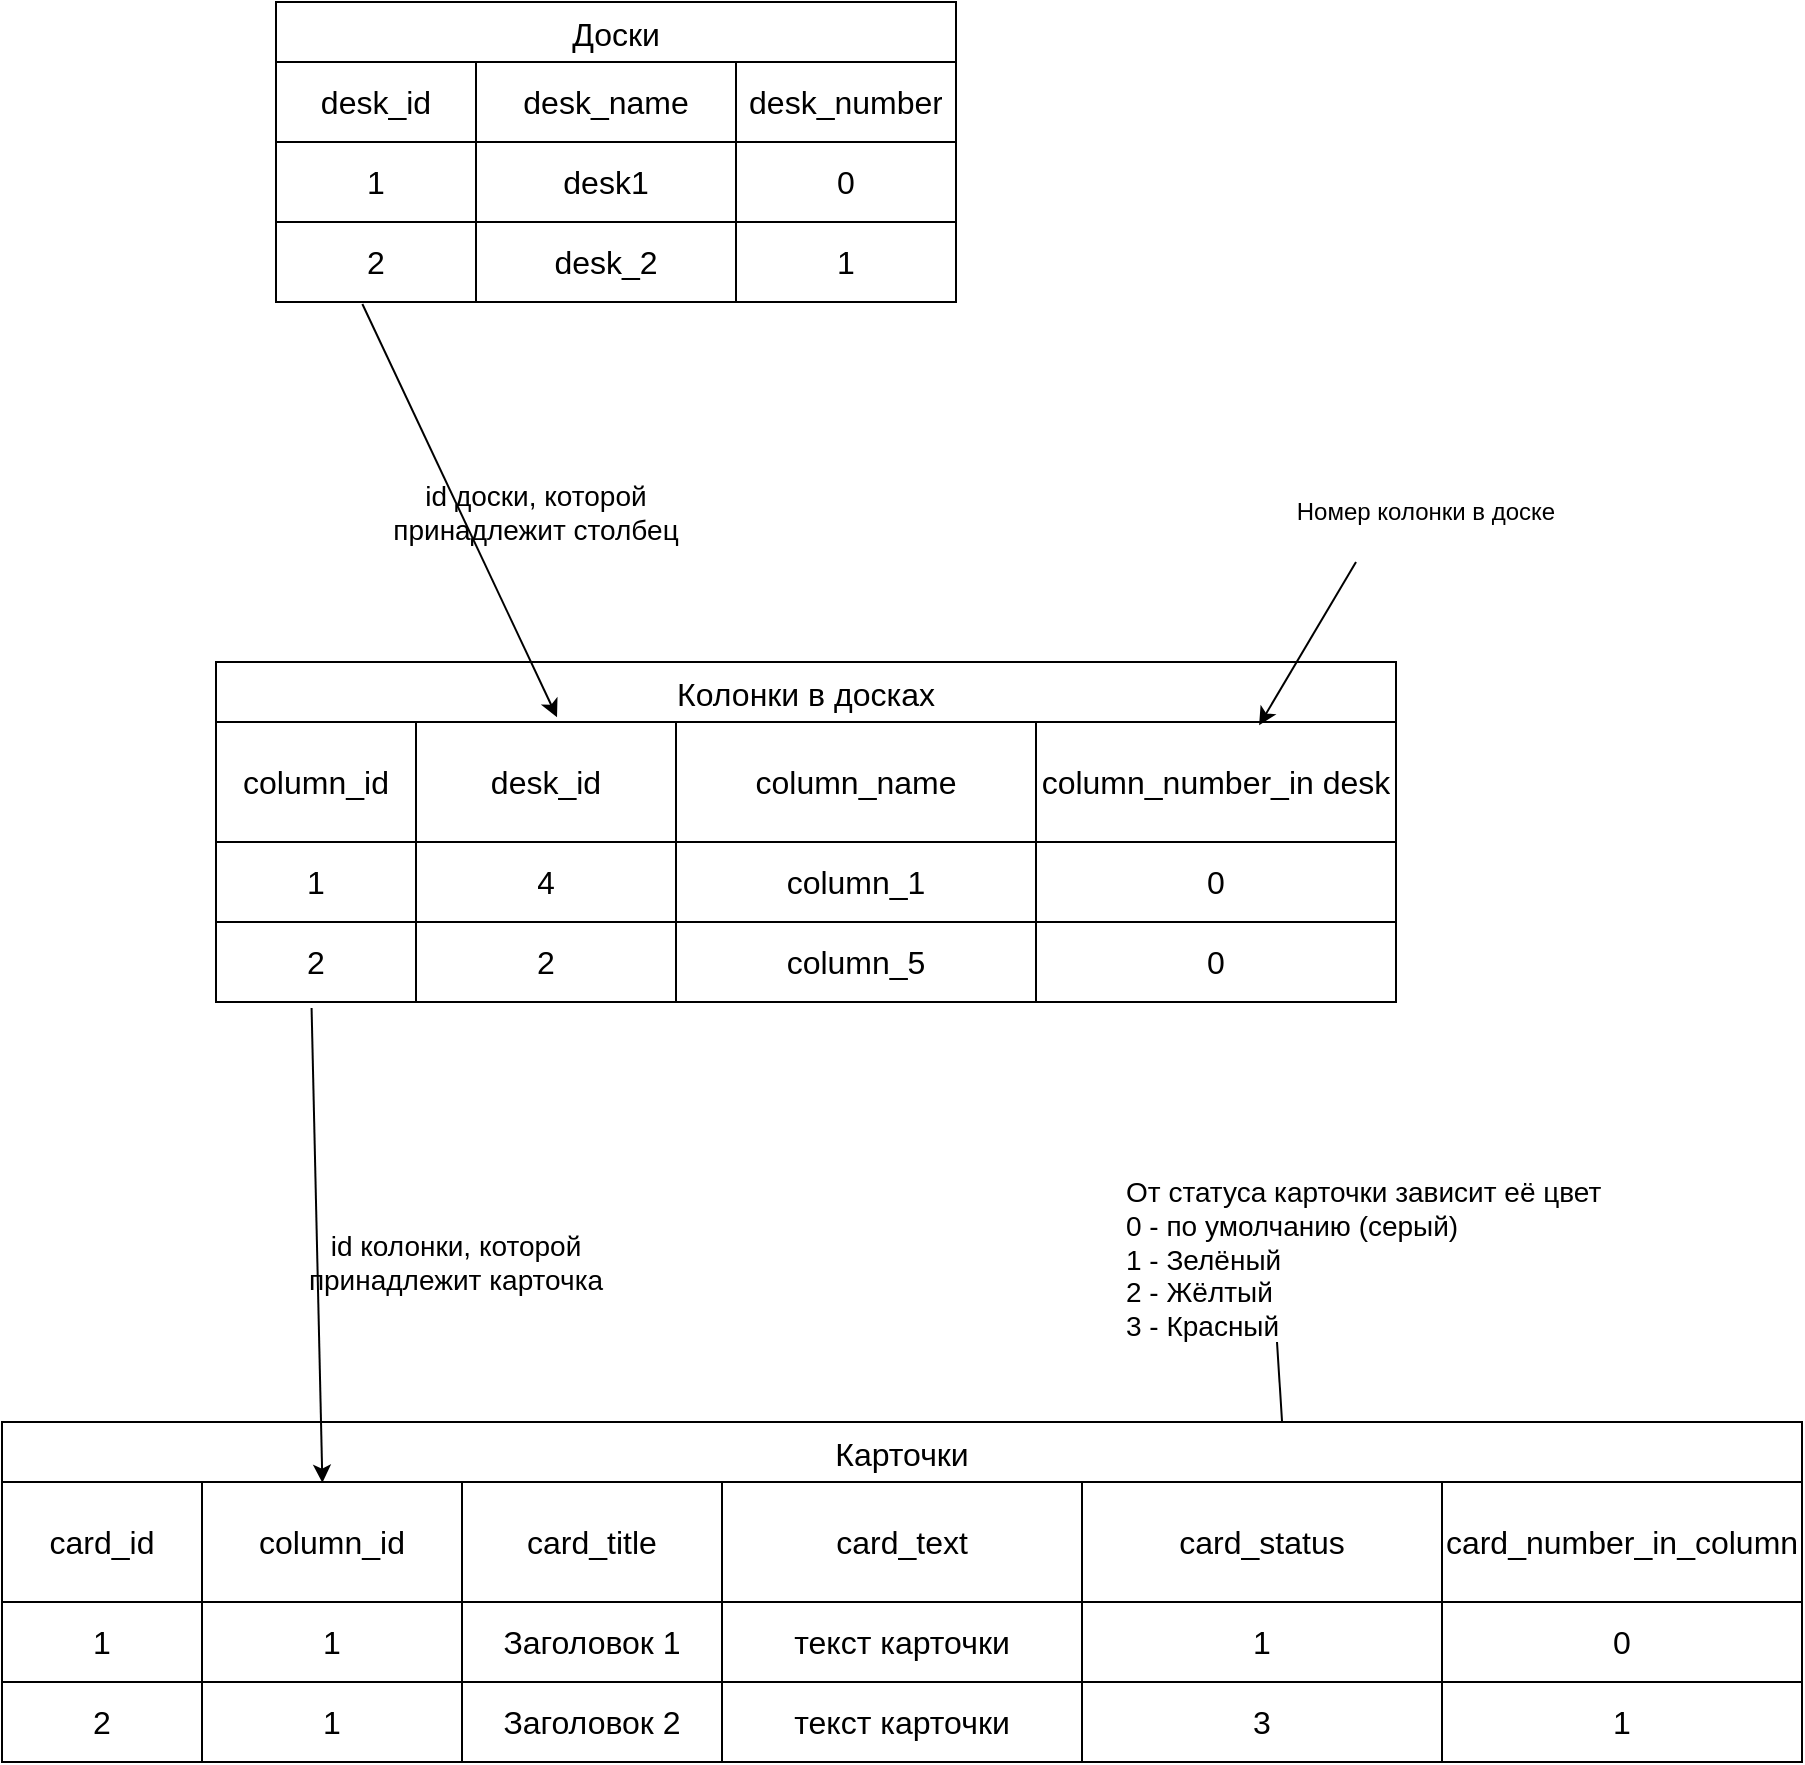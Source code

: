 <mxfile version="22.0.4" type="device" pages="4">
  <diagram id="qQT3CiaciKwYiMeH4Een" name="БД">
    <mxGraphModel dx="2258" dy="787" grid="1" gridSize="10" guides="1" tooltips="1" connect="1" arrows="1" fold="1" page="1" pageScale="1" pageWidth="827" pageHeight="1169" math="0" shadow="0">
      <root>
        <mxCell id="0" />
        <mxCell id="1" parent="0" />
        <mxCell id="xolFjbOTE0ueHD5d9xHR-1" value="Доски" style="shape=table;startSize=30;container=1;collapsible=0;childLayout=tableLayout;strokeColor=default;fontSize=16;" parent="1" vertex="1">
          <mxGeometry x="100" y="290" width="340" height="150" as="geometry" />
        </mxCell>
        <mxCell id="xolFjbOTE0ueHD5d9xHR-2" value="" style="shape=tableRow;horizontal=0;startSize=0;swimlaneHead=0;swimlaneBody=0;strokeColor=inherit;top=0;left=0;bottom=0;right=0;collapsible=0;dropTarget=0;fillColor=none;points=[[0,0.5],[1,0.5]];portConstraint=eastwest;fontSize=16;" parent="xolFjbOTE0ueHD5d9xHR-1" vertex="1">
          <mxGeometry y="30" width="340" height="40" as="geometry" />
        </mxCell>
        <mxCell id="xolFjbOTE0ueHD5d9xHR-3" value="desk_id" style="shape=partialRectangle;html=1;whiteSpace=wrap;connectable=0;strokeColor=inherit;overflow=hidden;fillColor=none;top=0;left=0;bottom=0;right=0;pointerEvents=1;fontSize=16;" parent="xolFjbOTE0ueHD5d9xHR-2" vertex="1">
          <mxGeometry width="100" height="40" as="geometry">
            <mxRectangle width="100" height="40" as="alternateBounds" />
          </mxGeometry>
        </mxCell>
        <mxCell id="xolFjbOTE0ueHD5d9xHR-4" value="desk_name" style="shape=partialRectangle;html=1;whiteSpace=wrap;connectable=0;strokeColor=inherit;overflow=hidden;fillColor=none;top=0;left=0;bottom=0;right=0;pointerEvents=1;fontSize=16;" parent="xolFjbOTE0ueHD5d9xHR-2" vertex="1">
          <mxGeometry x="100" width="130" height="40" as="geometry">
            <mxRectangle width="130" height="40" as="alternateBounds" />
          </mxGeometry>
        </mxCell>
        <mxCell id="xolFjbOTE0ueHD5d9xHR-5" value="desk_number" style="shape=partialRectangle;html=1;whiteSpace=wrap;connectable=0;strokeColor=inherit;overflow=hidden;fillColor=none;top=0;left=0;bottom=0;right=0;pointerEvents=1;fontSize=16;" parent="xolFjbOTE0ueHD5d9xHR-2" vertex="1">
          <mxGeometry x="230" width="110" height="40" as="geometry">
            <mxRectangle width="110" height="40" as="alternateBounds" />
          </mxGeometry>
        </mxCell>
        <mxCell id="xolFjbOTE0ueHD5d9xHR-6" value="" style="shape=tableRow;horizontal=0;startSize=0;swimlaneHead=0;swimlaneBody=0;strokeColor=inherit;top=0;left=0;bottom=0;right=0;collapsible=0;dropTarget=0;fillColor=none;points=[[0,0.5],[1,0.5]];portConstraint=eastwest;fontSize=16;" parent="xolFjbOTE0ueHD5d9xHR-1" vertex="1">
          <mxGeometry y="70" width="340" height="40" as="geometry" />
        </mxCell>
        <mxCell id="xolFjbOTE0ueHD5d9xHR-7" value="1" style="shape=partialRectangle;html=1;whiteSpace=wrap;connectable=0;strokeColor=inherit;overflow=hidden;fillColor=none;top=0;left=0;bottom=0;right=0;pointerEvents=1;fontSize=16;" parent="xolFjbOTE0ueHD5d9xHR-6" vertex="1">
          <mxGeometry width="100" height="40" as="geometry">
            <mxRectangle width="100" height="40" as="alternateBounds" />
          </mxGeometry>
        </mxCell>
        <mxCell id="xolFjbOTE0ueHD5d9xHR-8" value="desk1" style="shape=partialRectangle;html=1;whiteSpace=wrap;connectable=0;strokeColor=inherit;overflow=hidden;fillColor=none;top=0;left=0;bottom=0;right=0;pointerEvents=1;fontSize=16;" parent="xolFjbOTE0ueHD5d9xHR-6" vertex="1">
          <mxGeometry x="100" width="130" height="40" as="geometry">
            <mxRectangle width="130" height="40" as="alternateBounds" />
          </mxGeometry>
        </mxCell>
        <mxCell id="xolFjbOTE0ueHD5d9xHR-9" value="0" style="shape=partialRectangle;html=1;whiteSpace=wrap;connectable=0;strokeColor=inherit;overflow=hidden;fillColor=none;top=0;left=0;bottom=0;right=0;pointerEvents=1;fontSize=16;" parent="xolFjbOTE0ueHD5d9xHR-6" vertex="1">
          <mxGeometry x="230" width="110" height="40" as="geometry">
            <mxRectangle width="110" height="40" as="alternateBounds" />
          </mxGeometry>
        </mxCell>
        <mxCell id="xolFjbOTE0ueHD5d9xHR-10" value="" style="shape=tableRow;horizontal=0;startSize=0;swimlaneHead=0;swimlaneBody=0;strokeColor=inherit;top=0;left=0;bottom=0;right=0;collapsible=0;dropTarget=0;fillColor=none;points=[[0,0.5],[1,0.5]];portConstraint=eastwest;fontSize=16;" parent="xolFjbOTE0ueHD5d9xHR-1" vertex="1">
          <mxGeometry y="110" width="340" height="40" as="geometry" />
        </mxCell>
        <mxCell id="xolFjbOTE0ueHD5d9xHR-11" value="2" style="shape=partialRectangle;html=1;whiteSpace=wrap;connectable=0;strokeColor=inherit;overflow=hidden;fillColor=none;top=0;left=0;bottom=0;right=0;pointerEvents=1;fontSize=16;" parent="xolFjbOTE0ueHD5d9xHR-10" vertex="1">
          <mxGeometry width="100" height="40" as="geometry">
            <mxRectangle width="100" height="40" as="alternateBounds" />
          </mxGeometry>
        </mxCell>
        <mxCell id="xolFjbOTE0ueHD5d9xHR-12" value="desk_2" style="shape=partialRectangle;html=1;whiteSpace=wrap;connectable=0;strokeColor=inherit;overflow=hidden;fillColor=none;top=0;left=0;bottom=0;right=0;pointerEvents=1;fontSize=16;" parent="xolFjbOTE0ueHD5d9xHR-10" vertex="1">
          <mxGeometry x="100" width="130" height="40" as="geometry">
            <mxRectangle width="130" height="40" as="alternateBounds" />
          </mxGeometry>
        </mxCell>
        <mxCell id="xolFjbOTE0ueHD5d9xHR-13" value="1" style="shape=partialRectangle;html=1;whiteSpace=wrap;connectable=0;strokeColor=inherit;overflow=hidden;fillColor=none;top=0;left=0;bottom=0;right=0;pointerEvents=1;fontSize=16;" parent="xolFjbOTE0ueHD5d9xHR-10" vertex="1">
          <mxGeometry x="230" width="110" height="40" as="geometry">
            <mxRectangle width="110" height="40" as="alternateBounds" />
          </mxGeometry>
        </mxCell>
        <mxCell id="GIW9BwxVYmhCBeV7tSWF-1" value="Колонки в досках" style="shape=table;startSize=30;container=1;collapsible=0;childLayout=tableLayout;strokeColor=default;fontSize=16;" parent="1" vertex="1">
          <mxGeometry x="70" y="620" width="590.0" height="170.0" as="geometry" />
        </mxCell>
        <mxCell id="GIW9BwxVYmhCBeV7tSWF-2" value="" style="shape=tableRow;horizontal=0;startSize=0;swimlaneHead=0;swimlaneBody=0;strokeColor=inherit;top=0;left=0;bottom=0;right=0;collapsible=0;dropTarget=0;fillColor=none;points=[[0,0.5],[1,0.5]];portConstraint=eastwest;fontSize=16;" parent="GIW9BwxVYmhCBeV7tSWF-1" vertex="1">
          <mxGeometry y="30" width="590.0" height="60" as="geometry" />
        </mxCell>
        <mxCell id="GIW9BwxVYmhCBeV7tSWF-3" value="column_id" style="shape=partialRectangle;html=1;whiteSpace=wrap;connectable=0;strokeColor=inherit;overflow=hidden;fillColor=none;top=0;left=0;bottom=0;right=0;pointerEvents=1;fontSize=16;" parent="GIW9BwxVYmhCBeV7tSWF-2" vertex="1">
          <mxGeometry width="100" height="60" as="geometry">
            <mxRectangle width="100" height="60" as="alternateBounds" />
          </mxGeometry>
        </mxCell>
        <mxCell id="GIW9BwxVYmhCBeV7tSWF-4" value="desk_id" style="shape=partialRectangle;html=1;whiteSpace=wrap;connectable=0;strokeColor=inherit;overflow=hidden;fillColor=none;top=0;left=0;bottom=0;right=0;pointerEvents=1;fontSize=16;" parent="GIW9BwxVYmhCBeV7tSWF-2" vertex="1">
          <mxGeometry x="100" width="130" height="60" as="geometry">
            <mxRectangle width="130" height="60" as="alternateBounds" />
          </mxGeometry>
        </mxCell>
        <mxCell id="GIW9BwxVYmhCBeV7tSWF-5" value="column_name" style="shape=partialRectangle;html=1;whiteSpace=wrap;connectable=0;strokeColor=inherit;overflow=hidden;fillColor=none;top=0;left=0;bottom=0;right=0;pointerEvents=1;fontSize=16;" parent="GIW9BwxVYmhCBeV7tSWF-2" vertex="1">
          <mxGeometry x="230" width="180" height="60" as="geometry">
            <mxRectangle width="180" height="60" as="alternateBounds" />
          </mxGeometry>
        </mxCell>
        <mxCell id="GIW9BwxVYmhCBeV7tSWF-30" value="column_number_in desk&lt;br&gt;" style="shape=partialRectangle;html=1;whiteSpace=wrap;connectable=0;strokeColor=inherit;overflow=hidden;fillColor=none;top=0;left=0;bottom=0;right=0;pointerEvents=1;fontSize=16;" parent="GIW9BwxVYmhCBeV7tSWF-2" vertex="1">
          <mxGeometry x="410" width="180" height="60" as="geometry">
            <mxRectangle width="180" height="60" as="alternateBounds" />
          </mxGeometry>
        </mxCell>
        <mxCell id="GIW9BwxVYmhCBeV7tSWF-6" value="" style="shape=tableRow;horizontal=0;startSize=0;swimlaneHead=0;swimlaneBody=0;strokeColor=inherit;top=0;left=0;bottom=0;right=0;collapsible=0;dropTarget=0;fillColor=none;points=[[0,0.5],[1,0.5]];portConstraint=eastwest;fontSize=16;" parent="GIW9BwxVYmhCBeV7tSWF-1" vertex="1">
          <mxGeometry y="90" width="590.0" height="40" as="geometry" />
        </mxCell>
        <mxCell id="GIW9BwxVYmhCBeV7tSWF-7" value="1" style="shape=partialRectangle;html=1;whiteSpace=wrap;connectable=0;strokeColor=inherit;overflow=hidden;fillColor=none;top=0;left=0;bottom=0;right=0;pointerEvents=1;fontSize=16;" parent="GIW9BwxVYmhCBeV7tSWF-6" vertex="1">
          <mxGeometry width="100" height="40" as="geometry">
            <mxRectangle width="100" height="40" as="alternateBounds" />
          </mxGeometry>
        </mxCell>
        <mxCell id="GIW9BwxVYmhCBeV7tSWF-8" value="4" style="shape=partialRectangle;html=1;whiteSpace=wrap;connectable=0;strokeColor=inherit;overflow=hidden;fillColor=none;top=0;left=0;bottom=0;right=0;pointerEvents=1;fontSize=16;" parent="GIW9BwxVYmhCBeV7tSWF-6" vertex="1">
          <mxGeometry x="100" width="130" height="40" as="geometry">
            <mxRectangle width="130" height="40" as="alternateBounds" />
          </mxGeometry>
        </mxCell>
        <mxCell id="GIW9BwxVYmhCBeV7tSWF-9" value="column_1" style="shape=partialRectangle;html=1;whiteSpace=wrap;connectable=0;strokeColor=inherit;overflow=hidden;fillColor=none;top=0;left=0;bottom=0;right=0;pointerEvents=1;fontSize=16;" parent="GIW9BwxVYmhCBeV7tSWF-6" vertex="1">
          <mxGeometry x="230" width="180" height="40" as="geometry">
            <mxRectangle width="180" height="40" as="alternateBounds" />
          </mxGeometry>
        </mxCell>
        <mxCell id="GIW9BwxVYmhCBeV7tSWF-31" value="0" style="shape=partialRectangle;html=1;whiteSpace=wrap;connectable=0;strokeColor=inherit;overflow=hidden;fillColor=none;top=0;left=0;bottom=0;right=0;pointerEvents=1;fontSize=16;" parent="GIW9BwxVYmhCBeV7tSWF-6" vertex="1">
          <mxGeometry x="410" width="180" height="40" as="geometry">
            <mxRectangle width="180" height="40" as="alternateBounds" />
          </mxGeometry>
        </mxCell>
        <mxCell id="GIW9BwxVYmhCBeV7tSWF-10" value="" style="shape=tableRow;horizontal=0;startSize=0;swimlaneHead=0;swimlaneBody=0;strokeColor=inherit;top=0;left=0;bottom=0;right=0;collapsible=0;dropTarget=0;fillColor=none;points=[[0,0.5],[1,0.5]];portConstraint=eastwest;fontSize=16;" parent="GIW9BwxVYmhCBeV7tSWF-1" vertex="1">
          <mxGeometry y="130" width="590.0" height="40" as="geometry" />
        </mxCell>
        <mxCell id="GIW9BwxVYmhCBeV7tSWF-11" value="2" style="shape=partialRectangle;html=1;whiteSpace=wrap;connectable=0;strokeColor=inherit;overflow=hidden;fillColor=none;top=0;left=0;bottom=0;right=0;pointerEvents=1;fontSize=16;" parent="GIW9BwxVYmhCBeV7tSWF-10" vertex="1">
          <mxGeometry width="100" height="40" as="geometry">
            <mxRectangle width="100" height="40" as="alternateBounds" />
          </mxGeometry>
        </mxCell>
        <mxCell id="GIW9BwxVYmhCBeV7tSWF-12" value="2" style="shape=partialRectangle;html=1;whiteSpace=wrap;connectable=0;strokeColor=inherit;overflow=hidden;fillColor=none;top=0;left=0;bottom=0;right=0;pointerEvents=1;fontSize=16;" parent="GIW9BwxVYmhCBeV7tSWF-10" vertex="1">
          <mxGeometry x="100" width="130" height="40" as="geometry">
            <mxRectangle width="130" height="40" as="alternateBounds" />
          </mxGeometry>
        </mxCell>
        <mxCell id="GIW9BwxVYmhCBeV7tSWF-13" value="column_5" style="shape=partialRectangle;html=1;whiteSpace=wrap;connectable=0;strokeColor=inherit;overflow=hidden;fillColor=none;top=0;left=0;bottom=0;right=0;pointerEvents=1;fontSize=16;" parent="GIW9BwxVYmhCBeV7tSWF-10" vertex="1">
          <mxGeometry x="230" width="180" height="40" as="geometry">
            <mxRectangle width="180" height="40" as="alternateBounds" />
          </mxGeometry>
        </mxCell>
        <mxCell id="GIW9BwxVYmhCBeV7tSWF-32" value="0" style="shape=partialRectangle;html=1;whiteSpace=wrap;connectable=0;strokeColor=inherit;overflow=hidden;fillColor=none;top=0;left=0;bottom=0;right=0;pointerEvents=1;fontSize=16;" parent="GIW9BwxVYmhCBeV7tSWF-10" vertex="1">
          <mxGeometry x="410" width="180" height="40" as="geometry">
            <mxRectangle width="180" height="40" as="alternateBounds" />
          </mxGeometry>
        </mxCell>
        <mxCell id="GIW9BwxVYmhCBeV7tSWF-14" value="id доски, которой принадлежит столбец" style="text;html=1;strokeColor=none;fillColor=none;align=center;verticalAlign=middle;whiteSpace=wrap;rounded=0;fontSize=14;" parent="1" vertex="1">
          <mxGeometry x="150" y="504.5" width="160" height="80" as="geometry" />
        </mxCell>
        <mxCell id="GIW9BwxVYmhCBeV7tSWF-15" value="" style="endArrow=classic;html=1;rounded=0;entryX=0.289;entryY=-0.039;entryDx=0;entryDy=0;entryPerimeter=0;exitX=0.127;exitY=1.025;exitDx=0;exitDy=0;exitPerimeter=0;" parent="1" source="xolFjbOTE0ueHD5d9xHR-10" target="GIW9BwxVYmhCBeV7tSWF-2" edge="1">
          <mxGeometry width="50" height="50" relative="1" as="geometry">
            <mxPoint x="350" y="550" as="sourcePoint" />
            <mxPoint x="400" y="500" as="targetPoint" />
          </mxGeometry>
        </mxCell>
        <mxCell id="nqXtmgARafZ_snSrgaBg-1" value="" style="endArrow=classic;html=1;rounded=0;entryX=0.884;entryY=0.028;entryDx=0;entryDy=0;entryPerimeter=0;" parent="1" target="GIW9BwxVYmhCBeV7tSWF-2" edge="1">
          <mxGeometry width="50" height="50" relative="1" as="geometry">
            <mxPoint x="640" y="570" as="sourcePoint" />
            <mxPoint x="690" y="520" as="targetPoint" />
          </mxGeometry>
        </mxCell>
        <mxCell id="nqXtmgARafZ_snSrgaBg-2" value="Номер колонки в доске" style="text;html=1;strokeColor=none;fillColor=none;align=center;verticalAlign=middle;whiteSpace=wrap;rounded=0;" parent="1" vertex="1">
          <mxGeometry x="590" y="530" width="170" height="30" as="geometry" />
        </mxCell>
        <mxCell id="4DtvbH22VJhIOe2bg9fZ-40" value="&lt;font style=&quot;font-size: 14px;&quot;&gt;От статуса карточки зависит её цвет&lt;br&gt;0 - по умолчанию (серый)&lt;br&gt;1 - Зелёный&lt;br&gt;2 - Жёлтый&lt;br&gt;3 - Красный&lt;/font&gt;" style="text;html=1;strokeColor=none;fillColor=none;align=left;verticalAlign=top;whiteSpace=wrap;rounded=0;" parent="1" vertex="1">
          <mxGeometry x="523" y="870" width="310" height="90" as="geometry" />
        </mxCell>
        <mxCell id="4DtvbH22VJhIOe2bg9fZ-41" value="" style="endArrow=classic;html=1;rounded=0;entryX=0.713;entryY=-0.061;entryDx=0;entryDy=0;entryPerimeter=0;exitX=0.25;exitY=1;exitDx=0;exitDy=0;" parent="1" source="4DtvbH22VJhIOe2bg9fZ-40" target="4DtvbH22VJhIOe2bg9fZ-2" edge="1">
          <mxGeometry width="50" height="50" relative="1" as="geometry">
            <mxPoint x="919" y="700" as="sourcePoint" />
            <mxPoint x="969" y="650" as="targetPoint" />
          </mxGeometry>
        </mxCell>
        <mxCell id="4DtvbH22VJhIOe2bg9fZ-1" value="Карточки" style="shape=table;startSize=30;container=1;collapsible=0;childLayout=tableLayout;strokeColor=default;fontSize=16;" parent="1" vertex="1">
          <mxGeometry x="-37" y="1000" width="900.0" height="170.0" as="geometry" />
        </mxCell>
        <mxCell id="4DtvbH22VJhIOe2bg9fZ-2" value="" style="shape=tableRow;horizontal=0;startSize=0;swimlaneHead=0;swimlaneBody=0;strokeColor=inherit;top=0;left=0;bottom=0;right=0;collapsible=0;dropTarget=0;fillColor=none;points=[[0,0.5],[1,0.5]];portConstraint=eastwest;fontSize=16;" parent="4DtvbH22VJhIOe2bg9fZ-1" vertex="1">
          <mxGeometry y="30" width="900.0" height="60" as="geometry" />
        </mxCell>
        <mxCell id="4DtvbH22VJhIOe2bg9fZ-3" value="card_id" style="shape=partialRectangle;html=1;whiteSpace=wrap;connectable=0;strokeColor=inherit;overflow=hidden;fillColor=none;top=0;left=0;bottom=0;right=0;pointerEvents=1;fontSize=16;" parent="4DtvbH22VJhIOe2bg9fZ-2" vertex="1">
          <mxGeometry width="100" height="60" as="geometry">
            <mxRectangle width="100" height="60" as="alternateBounds" />
          </mxGeometry>
        </mxCell>
        <mxCell id="4DtvbH22VJhIOe2bg9fZ-47" value="column_id" style="shape=partialRectangle;html=1;whiteSpace=wrap;connectable=0;strokeColor=inherit;overflow=hidden;fillColor=none;top=0;left=0;bottom=0;right=0;pointerEvents=1;fontSize=16;" parent="4DtvbH22VJhIOe2bg9fZ-2" vertex="1">
          <mxGeometry x="100" width="130" height="60" as="geometry">
            <mxRectangle width="130" height="60" as="alternateBounds" />
          </mxGeometry>
        </mxCell>
        <mxCell id="4DtvbH22VJhIOe2bg9fZ-4" value="card_title" style="shape=partialRectangle;html=1;whiteSpace=wrap;connectable=0;strokeColor=inherit;overflow=hidden;fillColor=none;top=0;left=0;bottom=0;right=0;pointerEvents=1;fontSize=16;" parent="4DtvbH22VJhIOe2bg9fZ-2" vertex="1">
          <mxGeometry x="230" width="130" height="60" as="geometry">
            <mxRectangle width="130" height="60" as="alternateBounds" />
          </mxGeometry>
        </mxCell>
        <mxCell id="4DtvbH22VJhIOe2bg9fZ-5" value="card_text" style="shape=partialRectangle;html=1;whiteSpace=wrap;connectable=0;strokeColor=inherit;overflow=hidden;fillColor=none;top=0;left=0;bottom=0;right=0;pointerEvents=1;fontSize=16;" parent="4DtvbH22VJhIOe2bg9fZ-2" vertex="1">
          <mxGeometry x="360" width="180" height="60" as="geometry">
            <mxRectangle width="180" height="60" as="alternateBounds" />
          </mxGeometry>
        </mxCell>
        <mxCell id="4DtvbH22VJhIOe2bg9fZ-50" value="card_status" style="shape=partialRectangle;html=1;whiteSpace=wrap;connectable=0;strokeColor=inherit;overflow=hidden;fillColor=none;top=0;left=0;bottom=0;right=0;pointerEvents=1;fontSize=16;" parent="4DtvbH22VJhIOe2bg9fZ-2" vertex="1">
          <mxGeometry x="540" width="180" height="60" as="geometry">
            <mxRectangle width="180" height="60" as="alternateBounds" />
          </mxGeometry>
        </mxCell>
        <mxCell id="4DtvbH22VJhIOe2bg9fZ-53" value="card_number_in_column" style="shape=partialRectangle;html=1;whiteSpace=wrap;connectable=0;strokeColor=inherit;overflow=hidden;fillColor=none;top=0;left=0;bottom=0;right=0;pointerEvents=1;fontSize=16;" parent="4DtvbH22VJhIOe2bg9fZ-2" vertex="1">
          <mxGeometry x="720" width="180" height="60" as="geometry">
            <mxRectangle width="180" height="60" as="alternateBounds" />
          </mxGeometry>
        </mxCell>
        <mxCell id="4DtvbH22VJhIOe2bg9fZ-6" value="" style="shape=tableRow;horizontal=0;startSize=0;swimlaneHead=0;swimlaneBody=0;strokeColor=inherit;top=0;left=0;bottom=0;right=0;collapsible=0;dropTarget=0;fillColor=none;points=[[0,0.5],[1,0.5]];portConstraint=eastwest;fontSize=16;" parent="4DtvbH22VJhIOe2bg9fZ-1" vertex="1">
          <mxGeometry y="90" width="900.0" height="40" as="geometry" />
        </mxCell>
        <mxCell id="4DtvbH22VJhIOe2bg9fZ-7" value="1" style="shape=partialRectangle;html=1;whiteSpace=wrap;connectable=0;strokeColor=inherit;overflow=hidden;fillColor=none;top=0;left=0;bottom=0;right=0;pointerEvents=1;fontSize=16;" parent="4DtvbH22VJhIOe2bg9fZ-6" vertex="1">
          <mxGeometry width="100" height="40" as="geometry">
            <mxRectangle width="100" height="40" as="alternateBounds" />
          </mxGeometry>
        </mxCell>
        <mxCell id="4DtvbH22VJhIOe2bg9fZ-48" value="1" style="shape=partialRectangle;html=1;whiteSpace=wrap;connectable=0;strokeColor=inherit;overflow=hidden;fillColor=none;top=0;left=0;bottom=0;right=0;pointerEvents=1;fontSize=16;" parent="4DtvbH22VJhIOe2bg9fZ-6" vertex="1">
          <mxGeometry x="100" width="130" height="40" as="geometry">
            <mxRectangle width="130" height="40" as="alternateBounds" />
          </mxGeometry>
        </mxCell>
        <mxCell id="4DtvbH22VJhIOe2bg9fZ-8" value="Заголовок 1" style="shape=partialRectangle;html=1;whiteSpace=wrap;connectable=0;strokeColor=inherit;overflow=hidden;fillColor=none;top=0;left=0;bottom=0;right=0;pointerEvents=1;fontSize=16;" parent="4DtvbH22VJhIOe2bg9fZ-6" vertex="1">
          <mxGeometry x="230" width="130" height="40" as="geometry">
            <mxRectangle width="130" height="40" as="alternateBounds" />
          </mxGeometry>
        </mxCell>
        <mxCell id="4DtvbH22VJhIOe2bg9fZ-9" value="текст карточки" style="shape=partialRectangle;html=1;whiteSpace=wrap;connectable=0;strokeColor=inherit;overflow=hidden;fillColor=none;top=0;left=0;bottom=0;right=0;pointerEvents=1;fontSize=16;" parent="4DtvbH22VJhIOe2bg9fZ-6" vertex="1">
          <mxGeometry x="360" width="180" height="40" as="geometry">
            <mxRectangle width="180" height="40" as="alternateBounds" />
          </mxGeometry>
        </mxCell>
        <mxCell id="4DtvbH22VJhIOe2bg9fZ-51" value="1" style="shape=partialRectangle;html=1;whiteSpace=wrap;connectable=0;strokeColor=inherit;overflow=hidden;fillColor=none;top=0;left=0;bottom=0;right=0;pointerEvents=1;fontSize=16;" parent="4DtvbH22VJhIOe2bg9fZ-6" vertex="1">
          <mxGeometry x="540" width="180" height="40" as="geometry">
            <mxRectangle width="180" height="40" as="alternateBounds" />
          </mxGeometry>
        </mxCell>
        <mxCell id="4DtvbH22VJhIOe2bg9fZ-54" value="0" style="shape=partialRectangle;html=1;whiteSpace=wrap;connectable=0;strokeColor=inherit;overflow=hidden;fillColor=none;top=0;left=0;bottom=0;right=0;pointerEvents=1;fontSize=16;" parent="4DtvbH22VJhIOe2bg9fZ-6" vertex="1">
          <mxGeometry x="720" width="180" height="40" as="geometry">
            <mxRectangle width="180" height="40" as="alternateBounds" />
          </mxGeometry>
        </mxCell>
        <mxCell id="4DtvbH22VJhIOe2bg9fZ-10" value="" style="shape=tableRow;horizontal=0;startSize=0;swimlaneHead=0;swimlaneBody=0;strokeColor=inherit;top=0;left=0;bottom=0;right=0;collapsible=0;dropTarget=0;fillColor=none;points=[[0,0.5],[1,0.5]];portConstraint=eastwest;fontSize=16;" parent="4DtvbH22VJhIOe2bg9fZ-1" vertex="1">
          <mxGeometry y="130" width="900.0" height="40" as="geometry" />
        </mxCell>
        <mxCell id="4DtvbH22VJhIOe2bg9fZ-11" value="2" style="shape=partialRectangle;html=1;whiteSpace=wrap;connectable=0;strokeColor=inherit;overflow=hidden;fillColor=none;top=0;left=0;bottom=0;right=0;pointerEvents=1;fontSize=16;" parent="4DtvbH22VJhIOe2bg9fZ-10" vertex="1">
          <mxGeometry width="100" height="40" as="geometry">
            <mxRectangle width="100" height="40" as="alternateBounds" />
          </mxGeometry>
        </mxCell>
        <mxCell id="4DtvbH22VJhIOe2bg9fZ-49" value="1" style="shape=partialRectangle;html=1;whiteSpace=wrap;connectable=0;strokeColor=inherit;overflow=hidden;fillColor=none;top=0;left=0;bottom=0;right=0;pointerEvents=1;fontSize=16;" parent="4DtvbH22VJhIOe2bg9fZ-10" vertex="1">
          <mxGeometry x="100" width="130" height="40" as="geometry">
            <mxRectangle width="130" height="40" as="alternateBounds" />
          </mxGeometry>
        </mxCell>
        <mxCell id="4DtvbH22VJhIOe2bg9fZ-12" value="Заголовок 2" style="shape=partialRectangle;html=1;whiteSpace=wrap;connectable=0;strokeColor=inherit;overflow=hidden;fillColor=none;top=0;left=0;bottom=0;right=0;pointerEvents=1;fontSize=16;" parent="4DtvbH22VJhIOe2bg9fZ-10" vertex="1">
          <mxGeometry x="230" width="130" height="40" as="geometry">
            <mxRectangle width="130" height="40" as="alternateBounds" />
          </mxGeometry>
        </mxCell>
        <mxCell id="4DtvbH22VJhIOe2bg9fZ-13" value="текст карточки" style="shape=partialRectangle;html=1;whiteSpace=wrap;connectable=0;strokeColor=inherit;overflow=hidden;fillColor=none;top=0;left=0;bottom=0;right=0;pointerEvents=1;fontSize=16;" parent="4DtvbH22VJhIOe2bg9fZ-10" vertex="1">
          <mxGeometry x="360" width="180" height="40" as="geometry">
            <mxRectangle width="180" height="40" as="alternateBounds" />
          </mxGeometry>
        </mxCell>
        <mxCell id="4DtvbH22VJhIOe2bg9fZ-52" value="3" style="shape=partialRectangle;html=1;whiteSpace=wrap;connectable=0;strokeColor=inherit;overflow=hidden;fillColor=none;top=0;left=0;bottom=0;right=0;pointerEvents=1;fontSize=16;" parent="4DtvbH22VJhIOe2bg9fZ-10" vertex="1">
          <mxGeometry x="540" width="180" height="40" as="geometry">
            <mxRectangle width="180" height="40" as="alternateBounds" />
          </mxGeometry>
        </mxCell>
        <mxCell id="4DtvbH22VJhIOe2bg9fZ-55" value="1" style="shape=partialRectangle;html=1;whiteSpace=wrap;connectable=0;strokeColor=inherit;overflow=hidden;fillColor=none;top=0;left=0;bottom=0;right=0;pointerEvents=1;fontSize=16;" parent="4DtvbH22VJhIOe2bg9fZ-10" vertex="1">
          <mxGeometry x="720" width="180" height="40" as="geometry">
            <mxRectangle width="180" height="40" as="alternateBounds" />
          </mxGeometry>
        </mxCell>
        <mxCell id="4DtvbH22VJhIOe2bg9fZ-56" value="" style="endArrow=classic;html=1;rounded=0;entryX=0.178;entryY=0.006;entryDx=0;entryDy=0;exitX=0.081;exitY=1.075;exitDx=0;exitDy=0;exitPerimeter=0;entryPerimeter=0;" parent="1" source="GIW9BwxVYmhCBeV7tSWF-10" target="4DtvbH22VJhIOe2bg9fZ-2" edge="1">
          <mxGeometry width="50" height="50" relative="1" as="geometry">
            <mxPoint x="120" y="870" as="sourcePoint" />
            <mxPoint x="70" y="920" as="targetPoint" />
          </mxGeometry>
        </mxCell>
        <mxCell id="4DtvbH22VJhIOe2bg9fZ-57" value="id колонки, которой принадлежит карточка" style="text;html=1;strokeColor=none;fillColor=none;align=center;verticalAlign=middle;whiteSpace=wrap;rounded=0;fontSize=14;" parent="1" vertex="1">
          <mxGeometry x="110" y="880" width="160" height="80" as="geometry" />
        </mxCell>
      </root>
    </mxGraphModel>
  </diagram>
  <diagram id="nMatpwXFBkr09BWj23aj" name="Дизайн">
    <mxGraphModel dx="2004" dy="1102" grid="1" gridSize="10" guides="1" tooltips="1" connect="1" arrows="1" fold="1" page="1" pageScale="1" pageWidth="827" pageHeight="1169" math="0" shadow="0">
      <root>
        <mxCell id="0" />
        <mxCell id="1" parent="0" />
        <mxCell id="nSInZBPxdhiPOMCZFj8m-3" value="" style="rounded=0;whiteSpace=wrap;html=1;" parent="1" vertex="1">
          <mxGeometry x="80" y="140" width="800" height="620" as="geometry" />
        </mxCell>
        <mxCell id="nSInZBPxdhiPOMCZFj8m-4" value="" style="rounded=0;whiteSpace=wrap;html=1;" parent="1" vertex="1">
          <mxGeometry x="70" y="140" width="180" height="620" as="geometry" />
        </mxCell>
        <mxCell id="nSInZBPxdhiPOMCZFj8m-5" value="Мои доски" style="rounded=1;whiteSpace=wrap;html=1;fontSize=16;" parent="1" vertex="1">
          <mxGeometry x="80" y="160" width="100" height="40" as="geometry" />
        </mxCell>
        <mxCell id="5KQWf_K5PqXa0-I3CzIr-1" value="" style="endArrow=none;html=1;rounded=0;entryX=0;entryY=1;entryDx=0;entryDy=0;" parent="1" target="DMYy-hoLyCdZU0zHhrf6-20" edge="1">
          <mxGeometry width="50" height="50" relative="1" as="geometry">
            <mxPoint x="70" y="220" as="sourcePoint" />
            <mxPoint x="250" y="213" as="targetPoint" />
          </mxGeometry>
        </mxCell>
        <mxCell id="5KQWf_K5PqXa0-I3CzIr-3" value="&lt;font style=&quot;font-size: 16px;&quot;&gt;+&lt;/font&gt;" style="rounded=1;whiteSpace=wrap;html=1;" parent="1" vertex="1">
          <mxGeometry x="190" y="165" width="40" height="30" as="geometry" />
        </mxCell>
        <mxCell id="5KQWf_K5PqXa0-I3CzIr-4" value="Доска 1" style="rounded=1;whiteSpace=wrap;html=1;fillColor=#f5f5f5;fontColor=#333333;strokeColor=#666666;" parent="1" vertex="1">
          <mxGeometry x="80" y="230" width="150" height="40" as="geometry" />
        </mxCell>
        <mxCell id="5KQWf_K5PqXa0-I3CzIr-5" value="Доска 2" style="rounded=1;whiteSpace=wrap;html=1;fillColor=#d5e8d4;strokeColor=#82b366;" parent="1" vertex="1">
          <mxGeometry x="80" y="290" width="150" height="40" as="geometry" />
        </mxCell>
        <mxCell id="5KQWf_K5PqXa0-I3CzIr-6" value="Доска 3" style="rounded=1;whiteSpace=wrap;html=1;fillColor=#f5f5f5;fontColor=#333333;strokeColor=#666666;" parent="1" vertex="1">
          <mxGeometry x="80" y="350" width="150" height="40" as="geometry" />
        </mxCell>
        <mxCell id="5KQWf_K5PqXa0-I3CzIr-7" value="Доска 4" style="rounded=1;whiteSpace=wrap;html=1;fillColor=#f5f5f5;fontColor=#333333;strokeColor=#666666;" parent="1" vertex="1">
          <mxGeometry x="80" y="410" width="150" height="40" as="geometry" />
        </mxCell>
        <mxCell id="DMYy-hoLyCdZU0zHhrf6-4" value="Колонка 1" style="rounded=1;whiteSpace=wrap;html=1;align=left;verticalAlign=top;horizontal=1;fontSize=16;labelPosition=center;verticalLabelPosition=middle;spacingTop=20;spacingLeft=20;" parent="1" vertex="1">
          <mxGeometry x="290" y="240" width="180" height="360" as="geometry" />
        </mxCell>
        <mxCell id="DMYy-hoLyCdZU0zHhrf6-12" value="Заголовок 1" style="rounded=1;whiteSpace=wrap;html=1;fillColor=#d5e8d4;strokeColor=#82b366;align=left;spacingLeft=13;" parent="1" vertex="1">
          <mxGeometry x="300" y="310" width="160" height="60" as="geometry" />
        </mxCell>
        <mxCell id="DMYy-hoLyCdZU0zHhrf6-14" value="Добавить карточку" style="rounded=1;whiteSpace=wrap;html=1;" parent="1" vertex="1">
          <mxGeometry x="300" y="524.5" width="160" height="60" as="geometry" />
        </mxCell>
        <mxCell id="DMYy-hoLyCdZU0zHhrf6-15" value="&lt;font style=&quot;font-size: 16px;&quot;&gt;Добавить колонку&lt;/font&gt;" style="rounded=1;whiteSpace=wrap;html=1;fontSize=16;" parent="1" vertex="1">
          <mxGeometry x="690" y="240" width="168" height="80" as="geometry" />
        </mxCell>
        <mxCell id="DMYy-hoLyCdZU0zHhrf6-20" value="&lt;font style=&quot;font-size: 18px;&quot;&gt;Доска 2&lt;/font&gt;" style="rounded=0;whiteSpace=wrap;html=1;" parent="1" vertex="1">
          <mxGeometry x="250" y="140" width="630" height="80" as="geometry" />
        </mxCell>
        <mxCell id="DMYy-hoLyCdZU0zHhrf6-22" value="Заголовок 2" style="rounded=1;whiteSpace=wrap;html=1;fillColor=#f8cecc;strokeColor=#b85450;align=left;spacingLeft=13;" parent="1" vertex="1">
          <mxGeometry x="300" y="380" width="160" height="60" as="geometry" />
        </mxCell>
        <mxCell id="DMYy-hoLyCdZU0zHhrf6-23" value="Заголовок 2" style="rounded=1;whiteSpace=wrap;html=1;fillColor=#e1d5e7;strokeColor=#9673a6;align=left;spacingLeft=13;" parent="1" vertex="1">
          <mxGeometry x="300" y="450" width="160" height="60" as="geometry" />
        </mxCell>
        <mxCell id="DMYy-hoLyCdZU0zHhrf6-26" value="Колонка 3" style="rounded=1;whiteSpace=wrap;html=1;align=left;verticalAlign=top;horizontal=1;fontSize=16;labelPosition=center;verticalLabelPosition=middle;spacingTop=20;spacingLeft=20;" parent="1" vertex="1">
          <mxGeometry x="490" y="240" width="180" height="290" as="geometry" />
        </mxCell>
        <mxCell id="DMYy-hoLyCdZU0zHhrf6-27" value="Добавить карточку" style="rounded=1;whiteSpace=wrap;html=1;" parent="1" vertex="1">
          <mxGeometry x="500" y="450" width="160" height="60" as="geometry" />
        </mxCell>
        <mxCell id="DMYy-hoLyCdZU0zHhrf6-29" value="Красный и&amp;nbsp;" style="rounded=1;whiteSpace=wrap;html=1;fillColor=#dae8fc;strokeColor=#6c8ebf;align=left;spacingLeft=13;" parent="1" vertex="1">
          <mxGeometry x="500" y="380" width="160" height="60" as="geometry" />
        </mxCell>
        <mxCell id="DMYy-hoLyCdZU0zHhrf6-30" value="Капролд" style="rounded=1;whiteSpace=wrap;html=1;fillColor=#d5e8d4;strokeColor=#82b366;align=left;spacingLeft=13;" parent="1" vertex="1">
          <mxGeometry x="500" y="310" width="160" height="60" as="geometry" />
        </mxCell>
        <mxCell id="DMYy-hoLyCdZU0zHhrf6-31" value="Удалить" style="rounded=1;whiteSpace=wrap;html=1;" parent="1" vertex="1">
          <mxGeometry x="767" y="165" width="60" height="30" as="geometry" />
        </mxCell>
        <mxCell id="DMYy-hoLyCdZU0zHhrf6-68" value="" style="endArrow=classic;html=1;rounded=0;entryX=0;entryY=0.5;entryDx=0;entryDy=0;exitX=1;exitY=0.5;exitDx=0;exitDy=0;" parent="1" source="DMYy-hoLyCdZU0zHhrf6-29" target="DMYy-hoLyCdZU0zHhrf6-69" edge="1">
          <mxGeometry width="50" height="50" relative="1" as="geometry">
            <mxPoint x="660" y="890" as="sourcePoint" />
            <mxPoint x="787.9" y="1037.36" as="targetPoint" />
          </mxGeometry>
        </mxCell>
        <mxCell id="DMYy-hoLyCdZU0zHhrf6-69" value="" style="rounded=1;whiteSpace=wrap;html=1;fillColor=#dae8fc;strokeColor=#6c8ebf;" parent="1" vertex="1">
          <mxGeometry x="1010" y="180" width="490" height="520" as="geometry" />
        </mxCell>
        <mxCell id="DMYy-hoLyCdZU0zHhrf6-70" value="&lt;span style=&quot;font-size: 14px;&quot;&gt;Красный и&lt;/span&gt;" style="rounded=1;whiteSpace=wrap;html=1;" parent="1" vertex="1">
          <mxGeometry x="1066.25" y="230" width="410" height="60" as="geometry" />
        </mxCell>
        <mxCell id="DMYy-hoLyCdZU0zHhrf6-71" value="&lt;span style=&quot;font-size: 14px;&quot;&gt;Текст карточки&lt;/span&gt;" style="rounded=1;whiteSpace=wrap;html=1;" parent="1" vertex="1">
          <mxGeometry x="1056.25" y="315" width="407.5" height="190" as="geometry" />
        </mxCell>
        <mxCell id="DMYy-hoLyCdZU0zHhrf6-72" value="&lt;span style=&quot;font-size: 14px;&quot;&gt;Закрыть карточку&lt;/span&gt;" style="rounded=1;whiteSpace=wrap;html=1;" parent="1" vertex="1">
          <mxGeometry x="1170" y="610" width="180" height="40" as="geometry" />
        </mxCell>
        <mxCell id="DMYy-hoLyCdZU0zHhrf6-73" value="&lt;font style=&quot;font-size: 14px;&quot;&gt;Статус: синий&lt;/font&gt;" style="rounded=1;whiteSpace=wrap;html=1;" parent="1" vertex="1">
          <mxGeometry x="1062.5" y="520" width="417.5" height="47.5" as="geometry" />
        </mxCell>
      </root>
    </mxGraphModel>
  </diagram>
  <diagram id="QjlUnTsoGaQoaqSLlpHO" name="Интерфейс ">
    <mxGraphModel dx="1629" dy="1610" grid="1" gridSize="10" guides="1" tooltips="1" connect="1" arrows="1" fold="1" page="1" pageScale="1" pageWidth="827" pageHeight="1169" math="0" shadow="0">
      <root>
        <mxCell id="0" />
        <mxCell id="1" parent="0" />
        <mxCell id="SBs6i2xUkFgFT9Xq88V2-1" value="" style="rounded=0;whiteSpace=wrap;html=1;" parent="1" vertex="1">
          <mxGeometry x="80" y="140" width="800" height="620" as="geometry" />
        </mxCell>
        <mxCell id="SBs6i2xUkFgFT9Xq88V2-2" value="" style="rounded=0;whiteSpace=wrap;html=1;" parent="1" vertex="1">
          <mxGeometry x="70" y="140" width="180" height="620" as="geometry" />
        </mxCell>
        <mxCell id="SBs6i2xUkFgFT9Xq88V2-3" value="Мои доски" style="rounded=1;whiteSpace=wrap;html=1;fontSize=16;" parent="1" vertex="1">
          <mxGeometry x="80" y="160" width="100" height="40" as="geometry" />
        </mxCell>
        <mxCell id="SBs6i2xUkFgFT9Xq88V2-4" value="" style="endArrow=none;html=1;rounded=0;entryX=0;entryY=1;entryDx=0;entryDy=0;" parent="1" target="SBs6i2xUkFgFT9Xq88V2-14" edge="1">
          <mxGeometry width="50" height="50" relative="1" as="geometry">
            <mxPoint x="70" y="220" as="sourcePoint" />
            <mxPoint x="250" y="213" as="targetPoint" />
          </mxGeometry>
        </mxCell>
        <mxCell id="SBs6i2xUkFgFT9Xq88V2-5" value="&lt;font style=&quot;font-size: 16px;&quot;&gt;+&lt;/font&gt;" style="rounded=1;whiteSpace=wrap;html=1;" parent="1" vertex="1">
          <mxGeometry x="190" y="165" width="40" height="30" as="geometry" />
        </mxCell>
        <mxCell id="SBs6i2xUkFgFT9Xq88V2-6" value="Доска 1" style="rounded=1;whiteSpace=wrap;html=1;fillColor=#f5f5f5;fontColor=#333333;strokeColor=#666666;" parent="1" vertex="1">
          <mxGeometry x="80" y="230" width="150" height="40" as="geometry" />
        </mxCell>
        <mxCell id="SBs6i2xUkFgFT9Xq88V2-7" value="Доска 2" style="rounded=1;whiteSpace=wrap;html=1;fillColor=#d5e8d4;strokeColor=#82b366;" parent="1" vertex="1">
          <mxGeometry x="80" y="290" width="150" height="40" as="geometry" />
        </mxCell>
        <mxCell id="SBs6i2xUkFgFT9Xq88V2-8" value="Доска 3" style="rounded=1;whiteSpace=wrap;html=1;fillColor=#f5f5f5;fontColor=#333333;strokeColor=#666666;" parent="1" vertex="1">
          <mxGeometry x="80" y="350" width="150" height="40" as="geometry" />
        </mxCell>
        <mxCell id="SBs6i2xUkFgFT9Xq88V2-9" value="Доска 4" style="rounded=1;whiteSpace=wrap;html=1;fillColor=#f5f5f5;fontColor=#333333;strokeColor=#666666;" parent="1" vertex="1">
          <mxGeometry x="80" y="410" width="150" height="40" as="geometry" />
        </mxCell>
        <mxCell id="SBs6i2xUkFgFT9Xq88V2-10" value="Колонка 1" style="rounded=1;whiteSpace=wrap;html=1;align=left;verticalAlign=top;horizontal=1;fontSize=16;labelPosition=center;verticalLabelPosition=middle;spacingTop=20;spacingLeft=20;" parent="1" vertex="1">
          <mxGeometry x="290" y="240" width="180" height="360" as="geometry" />
        </mxCell>
        <mxCell id="SBs6i2xUkFgFT9Xq88V2-11" value="Заголовок 1" style="rounded=1;whiteSpace=wrap;html=1;fillColor=#d5e8d4;strokeColor=#82b366;align=left;spacingLeft=13;" parent="1" vertex="1">
          <mxGeometry x="300" y="310" width="160" height="60" as="geometry" />
        </mxCell>
        <mxCell id="SBs6i2xUkFgFT9Xq88V2-12" value="Добавить карточку" style="rounded=1;whiteSpace=wrap;html=1;" parent="1" vertex="1">
          <mxGeometry x="300" y="524.5" width="160" height="60" as="geometry" />
        </mxCell>
        <mxCell id="SBs6i2xUkFgFT9Xq88V2-13" value="&lt;font style=&quot;font-size: 16px;&quot;&gt;Добавить колонку&lt;/font&gt;" style="rounded=1;whiteSpace=wrap;html=1;fontSize=16;" parent="1" vertex="1">
          <mxGeometry x="690" y="240" width="168" height="80" as="geometry" />
        </mxCell>
        <mxCell id="SBs6i2xUkFgFT9Xq88V2-14" value="&lt;font style=&quot;font-size: 18px;&quot;&gt;Доска 2&lt;/font&gt;" style="rounded=0;whiteSpace=wrap;html=1;" parent="1" vertex="1">
          <mxGeometry x="250" y="140" width="630" height="80" as="geometry" />
        </mxCell>
        <mxCell id="SBs6i2xUkFgFT9Xq88V2-15" value="Заголовок 2" style="rounded=1;whiteSpace=wrap;html=1;fillColor=#f8cecc;strokeColor=#b85450;align=left;spacingLeft=13;" parent="1" vertex="1">
          <mxGeometry x="300" y="380" width="160" height="60" as="geometry" />
        </mxCell>
        <mxCell id="SBs6i2xUkFgFT9Xq88V2-16" value="Заголовок 2" style="rounded=1;whiteSpace=wrap;html=1;fillColor=#e1d5e7;strokeColor=#9673a6;align=left;spacingLeft=13;" parent="1" vertex="1">
          <mxGeometry x="300" y="450" width="160" height="60" as="geometry" />
        </mxCell>
        <mxCell id="SBs6i2xUkFgFT9Xq88V2-17" value="Колонка 3" style="rounded=1;whiteSpace=wrap;html=1;align=left;verticalAlign=top;horizontal=1;fontSize=16;labelPosition=center;verticalLabelPosition=middle;spacingTop=20;spacingLeft=20;" parent="1" vertex="1">
          <mxGeometry x="490" y="240" width="180" height="290" as="geometry" />
        </mxCell>
        <mxCell id="SBs6i2xUkFgFT9Xq88V2-18" value="Добавить карточку" style="rounded=1;whiteSpace=wrap;html=1;" parent="1" vertex="1">
          <mxGeometry x="500" y="450" width="160" height="60" as="geometry" />
        </mxCell>
        <mxCell id="SBs6i2xUkFgFT9Xq88V2-19" value="Красный и&amp;nbsp;" style="rounded=1;whiteSpace=wrap;html=1;fillColor=#dae8fc;strokeColor=#6c8ebf;align=left;spacingLeft=13;" parent="1" vertex="1">
          <mxGeometry x="500" y="380" width="160" height="60" as="geometry" />
        </mxCell>
        <mxCell id="SBs6i2xUkFgFT9Xq88V2-20" value="Капролд" style="rounded=1;whiteSpace=wrap;html=1;fillColor=#d5e8d4;strokeColor=#82b366;align=left;spacingLeft=13;" parent="1" vertex="1">
          <mxGeometry x="500" y="310" width="160" height="60" as="geometry" />
        </mxCell>
        <mxCell id="SBs6i2xUkFgFT9Xq88V2-21" value="Удалить" style="rounded=1;whiteSpace=wrap;html=1;" parent="1" vertex="1">
          <mxGeometry x="767" y="165" width="60" height="30" as="geometry" />
        </mxCell>
        <mxCell id="SBs6i2xUkFgFT9Xq88V2-23" value="" style="rounded=1;whiteSpace=wrap;html=1;fillColor=#dae8fc;strokeColor=#6c8ebf;" parent="1" vertex="1">
          <mxGeometry x="1690" y="130" width="490" height="520" as="geometry" />
        </mxCell>
        <mxCell id="SBs6i2xUkFgFT9Xq88V2-24" value="&lt;span style=&quot;font-size: 14px;&quot;&gt;Красный и&lt;/span&gt;" style="rounded=1;whiteSpace=wrap;html=1;" parent="1" vertex="1">
          <mxGeometry x="1746.25" y="180" width="410" height="60" as="geometry" />
        </mxCell>
        <mxCell id="SBs6i2xUkFgFT9Xq88V2-25" value="&lt;span style=&quot;font-size: 14px;&quot;&gt;Текст карточки&lt;/span&gt;" style="rounded=1;whiteSpace=wrap;html=1;" parent="1" vertex="1">
          <mxGeometry x="1736.25" y="265" width="407.5" height="190" as="geometry" />
        </mxCell>
        <mxCell id="SBs6i2xUkFgFT9Xq88V2-26" value="&lt;span style=&quot;font-size: 14px;&quot;&gt;Закрыть карточку&lt;/span&gt;" style="rounded=1;whiteSpace=wrap;html=1;" parent="1" vertex="1">
          <mxGeometry x="1850" y="560" width="180" height="40" as="geometry" />
        </mxCell>
        <mxCell id="SBs6i2xUkFgFT9Xq88V2-27" value="&lt;font style=&quot;font-size: 14px;&quot;&gt;Статус: синий&lt;/font&gt;" style="rounded=1;whiteSpace=wrap;html=1;" parent="1" vertex="1">
          <mxGeometry x="1742.5" y="470" width="417.5" height="47.5" as="geometry" />
        </mxCell>
        <mxCell id="CMYAUn2gfiETQiYBEddP-1" value="Создаём экземпляр класса&amp;nbsp;&lt;b style=&quot;font-size: 17px;&quot;&gt;UserInterface&lt;br&gt;&lt;/b&gt;&lt;br style=&quot;font-size: 17px;&quot;&gt;&lt;b style=&quot;font-size: 17px;&quot;&gt;user_interface = UserInterface(l)&lt;br&gt;&lt;br&gt;&lt;/b&gt;" style="text;html=1;strokeColor=#82b366;fillColor=#d5e8d4;align=left;verticalAlign=top;whiteSpace=wrap;rounded=0;fontSize=17;" parent="1" vertex="1">
          <mxGeometry x="1071" y="-170" width="340" height="90" as="geometry" />
        </mxCell>
        <mxCell id="CMYAUn2gfiETQiYBEddP-2" value="&lt;b style=&quot;font-size: 17px;&quot;&gt;user_interface.get_decks() or .&lt;/b&gt;&lt;b&gt;desks&lt;br&gt;Либо метод, либо property&lt;br&gt;&lt;/b&gt;" style="text;html=1;align=left;verticalAlign=top;whiteSpace=wrap;rounded=0;fontSize=17;fillColor=#eeeeee;strokeColor=#36393d;" parent="1" vertex="1">
          <mxGeometry x="-430" y="270" width="310" height="70" as="geometry" />
        </mxCell>
        <mxCell id="CMYAUn2gfiETQiYBEddP-4" value="" style="endArrow=classic;html=1;rounded=0;entryX=-0.006;entryY=0.279;entryDx=0;entryDy=0;entryPerimeter=0;exitX=1;exitY=0.5;exitDx=0;exitDy=0;" parent="1" source="CMYAUn2gfiETQiYBEddP-2" target="SBs6i2xUkFgFT9Xq88V2-2" edge="1">
          <mxGeometry width="50" height="50" relative="1" as="geometry">
            <mxPoint x="-40" y="330" as="sourcePoint" />
            <mxPoint x="10" y="280" as="targetPoint" />
          </mxGeometry>
        </mxCell>
        <mxCell id="CMYAUn2gfiETQiYBEddP-5" value="&lt;b style=&quot;font-size: 17px;&quot;&gt;user_interface.create_deck(desk_name=&#39;Имя доски&#39;)&amp;nbsp;&lt;/b&gt;&lt;b&gt;&lt;br&gt;&lt;/b&gt;" style="text;html=1;align=left;verticalAlign=top;whiteSpace=wrap;rounded=0;fontSize=17;fillColor=#eeeeee;strokeColor=#36393d;" parent="1" vertex="1">
          <mxGeometry x="-210" y="-10" width="380" height="70" as="geometry" />
        </mxCell>
        <mxCell id="CMYAUn2gfiETQiYBEddP-6" value="" style="endArrow=classic;html=1;rounded=0;entryX=0.5;entryY=0;entryDx=0;entryDy=0;" parent="1" source="CMYAUn2gfiETQiYBEddP-5" target="SBs6i2xUkFgFT9Xq88V2-5" edge="1">
          <mxGeometry width="50" height="50" relative="1" as="geometry">
            <mxPoint x="-90" y="190" as="sourcePoint" />
            <mxPoint x="-40" y="140" as="targetPoint" />
          </mxGeometry>
        </mxCell>
        <mxCell id="CMYAUn2gfiETQiYBEddP-7" value="&lt;b style=&quot;font-size: 17px;&quot;&gt;user_interface.del_deck(desk_id=3)&amp;nbsp;&lt;/b&gt;&lt;b&gt;&lt;br&gt;&lt;/b&gt;" style="text;html=1;align=left;verticalAlign=top;whiteSpace=wrap;rounded=0;fontSize=17;fillColor=#eeeeee;strokeColor=#36393d;" parent="1" vertex="1">
          <mxGeometry x="827" y="10" width="310" height="70" as="geometry" />
        </mxCell>
        <mxCell id="CMYAUn2gfiETQiYBEddP-8" value="" style="endArrow=classic;html=1;rounded=0;entryX=0.75;entryY=0;entryDx=0;entryDy=0;exitX=0.5;exitY=1;exitDx=0;exitDy=0;" parent="1" source="CMYAUn2gfiETQiYBEddP-7" target="SBs6i2xUkFgFT9Xq88V2-21" edge="1">
          <mxGeometry width="50" height="50" relative="1" as="geometry">
            <mxPoint x="710" y="140" as="sourcePoint" />
            <mxPoint x="760" y="90" as="targetPoint" />
          </mxGeometry>
        </mxCell>
        <mxCell id="7jTyaotgeKPVsEp3o-Zs-1" value="&lt;b style=&quot;font-size: 17px;&quot;&gt;user_interface.get_deck(desk_id=2)&amp;nbsp;&lt;/b&gt;&lt;b&gt;&lt;br&gt;&lt;/b&gt;" style="text;html=1;align=left;verticalAlign=top;whiteSpace=wrap;rounded=0;fontSize=17;fillColor=#eeeeee;strokeColor=#36393d;" parent="1" vertex="1">
          <mxGeometry x="240" y="-60" width="310" height="70" as="geometry" />
        </mxCell>
        <mxCell id="7jTyaotgeKPVsEp3o-Zs-2" value="&lt;b style=&quot;font-size: 17px;&quot;&gt;user_interface.change_deck_name(desk_id=2)&amp;nbsp;&lt;/b&gt;&lt;b&gt;&lt;br&gt;&lt;/b&gt;" style="text;html=1;align=left;verticalAlign=top;whiteSpace=wrap;rounded=0;fontSize=17;fillColor=#eeeeee;strokeColor=#36393d;" parent="1" vertex="1">
          <mxGeometry x="540" y="-210" width="400" height="80" as="geometry" />
        </mxCell>
        <mxCell id="7jTyaotgeKPVsEp3o-Zs-3" value="" style="endArrow=classic;html=1;rounded=0;entryX=0.25;entryY=1;entryDx=0;entryDy=0;" parent="1" source="7jTyaotgeKPVsEp3o-Zs-1" target="SBs6i2xUkFgFT9Xq88V2-14" edge="1">
          <mxGeometry width="50" height="50" relative="1" as="geometry">
            <mxPoint x="420" y="90" as="sourcePoint" />
            <mxPoint x="470" y="40" as="targetPoint" />
          </mxGeometry>
        </mxCell>
        <mxCell id="7jTyaotgeKPVsEp3o-Zs-4" value="" style="endArrow=classic;html=1;rounded=0;entryX=0.5;entryY=0;entryDx=0;entryDy=0;exitX=0.5;exitY=1;exitDx=0;exitDy=0;" parent="1" source="7jTyaotgeKPVsEp3o-Zs-2" target="SBs6i2xUkFgFT9Xq88V2-17" edge="1">
          <mxGeometry width="50" height="50" relative="1" as="geometry">
            <mxPoint x="670" y="-40" as="sourcePoint" />
            <mxPoint x="720" y="-90" as="targetPoint" />
          </mxGeometry>
        </mxCell>
      </root>
    </mxGraphModel>
  </diagram>
  <diagram id="o3KB8sUEnPmk5aIUV2ru" name="План">
    <mxGraphModel dx="1002" dy="551" grid="1" gridSize="10" guides="1" tooltips="1" connect="1" arrows="1" fold="1" page="1" pageScale="1" pageWidth="827" pageHeight="1169" math="0" shadow="0">
      <root>
        <mxCell id="0" />
        <mxCell id="1" parent="0" />
        <mxCell id="yoxkb5DDqm9iEUlYuNgs-1" value="1) Концепт дизайна" style="text;html=1;strokeColor=#82b366;fillColor=#d5e8d4;align=center;verticalAlign=middle;whiteSpace=wrap;rounded=0;" parent="1" vertex="1">
          <mxGeometry x="150" y="120" width="220" height="70" as="geometry" />
        </mxCell>
        <mxCell id="nFc-Txibg-hnHa8rzNPV-2" value="Концепт дизайна" style="text;html=1;strokeColor=#82b366;fillColor=#d5e8d4;align=center;verticalAlign=middle;whiteSpace=wrap;rounded=0;" parent="1" vertex="1">
          <mxGeometry x="430" y="120" width="220" height="70" as="geometry" />
        </mxCell>
        <mxCell id="nFc-Txibg-hnHa8rzNPV-3" value="Интерфейс для фронтенда" style="text;html=1;align=center;verticalAlign=middle;whiteSpace=wrap;rounded=0;fillColor=#f5f5f5;fontColor=#333333;strokeColor=#666666;" parent="1" vertex="1">
          <mxGeometry x="280" y="270" width="220" height="70" as="geometry" />
        </mxCell>
        <mxCell id="nFc-Txibg-hnHa8rzNPV-4" value="Реализация фронтенда" style="rounded=0;whiteSpace=wrap;html=1;" parent="1" vertex="1">
          <mxGeometry x="130" y="390" width="220" height="100" as="geometry" />
        </mxCell>
        <mxCell id="nFc-Txibg-hnHa8rzNPV-5" value="Реализация Интерфейса (бд)" style="rounded=0;whiteSpace=wrap;html=1;" parent="1" vertex="1">
          <mxGeometry x="450" y="400" width="220" height="100" as="geometry" />
        </mxCell>
        <mxCell id="nFc-Txibg-hnHa8rzNPV-6" value="Финальное приложение + тестирование" style="rounded=0;whiteSpace=wrap;html=1;" parent="1" vertex="1">
          <mxGeometry x="260" y="550" width="270" height="110" as="geometry" />
        </mxCell>
      </root>
    </mxGraphModel>
  </diagram>
</mxfile>
